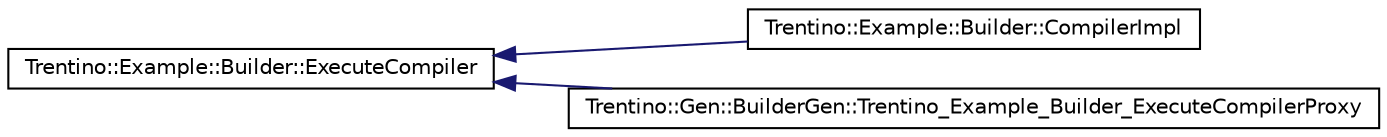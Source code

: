 digraph G
{
  edge [fontname="Helvetica",fontsize="10",labelfontname="Helvetica",labelfontsize="10"];
  node [fontname="Helvetica",fontsize="10",shape=record];
  rankdir="LR";
  Node1 [label="Trentino::Example::Builder::ExecuteCompiler",height=0.2,width=0.4,color="black", fillcolor="white", style="filled",URL="$class_trentino_1_1_example_1_1_builder_1_1_execute_compiler.html",tooltip="ExecuteCompiler interface testcode."];
  Node1 -> Node2 [dir="back",color="midnightblue",fontsize="10",style="solid",fontname="Helvetica"];
  Node2 [label="Trentino::Example::Builder::CompilerImpl",height=0.2,width=0.4,color="black", fillcolor="white", style="filled",URL="$class_trentino_1_1_example_1_1_builder_1_1_compiler_impl.html",tooltip="CompilerImpl implementation testcode."];
  Node1 -> Node3 [dir="back",color="midnightblue",fontsize="10",style="solid",fontname="Helvetica"];
  Node3 [label="Trentino::Gen::BuilderGen::Trentino_Example_Builder_ExecuteCompilerProxy",height=0.2,width=0.4,color="black", fillcolor="white", style="filled",URL="$class_trentino_1_1_gen_1_1_builder_gen_1_1_trentino___example___builder___execute_compiler_proxy.html"];
}
